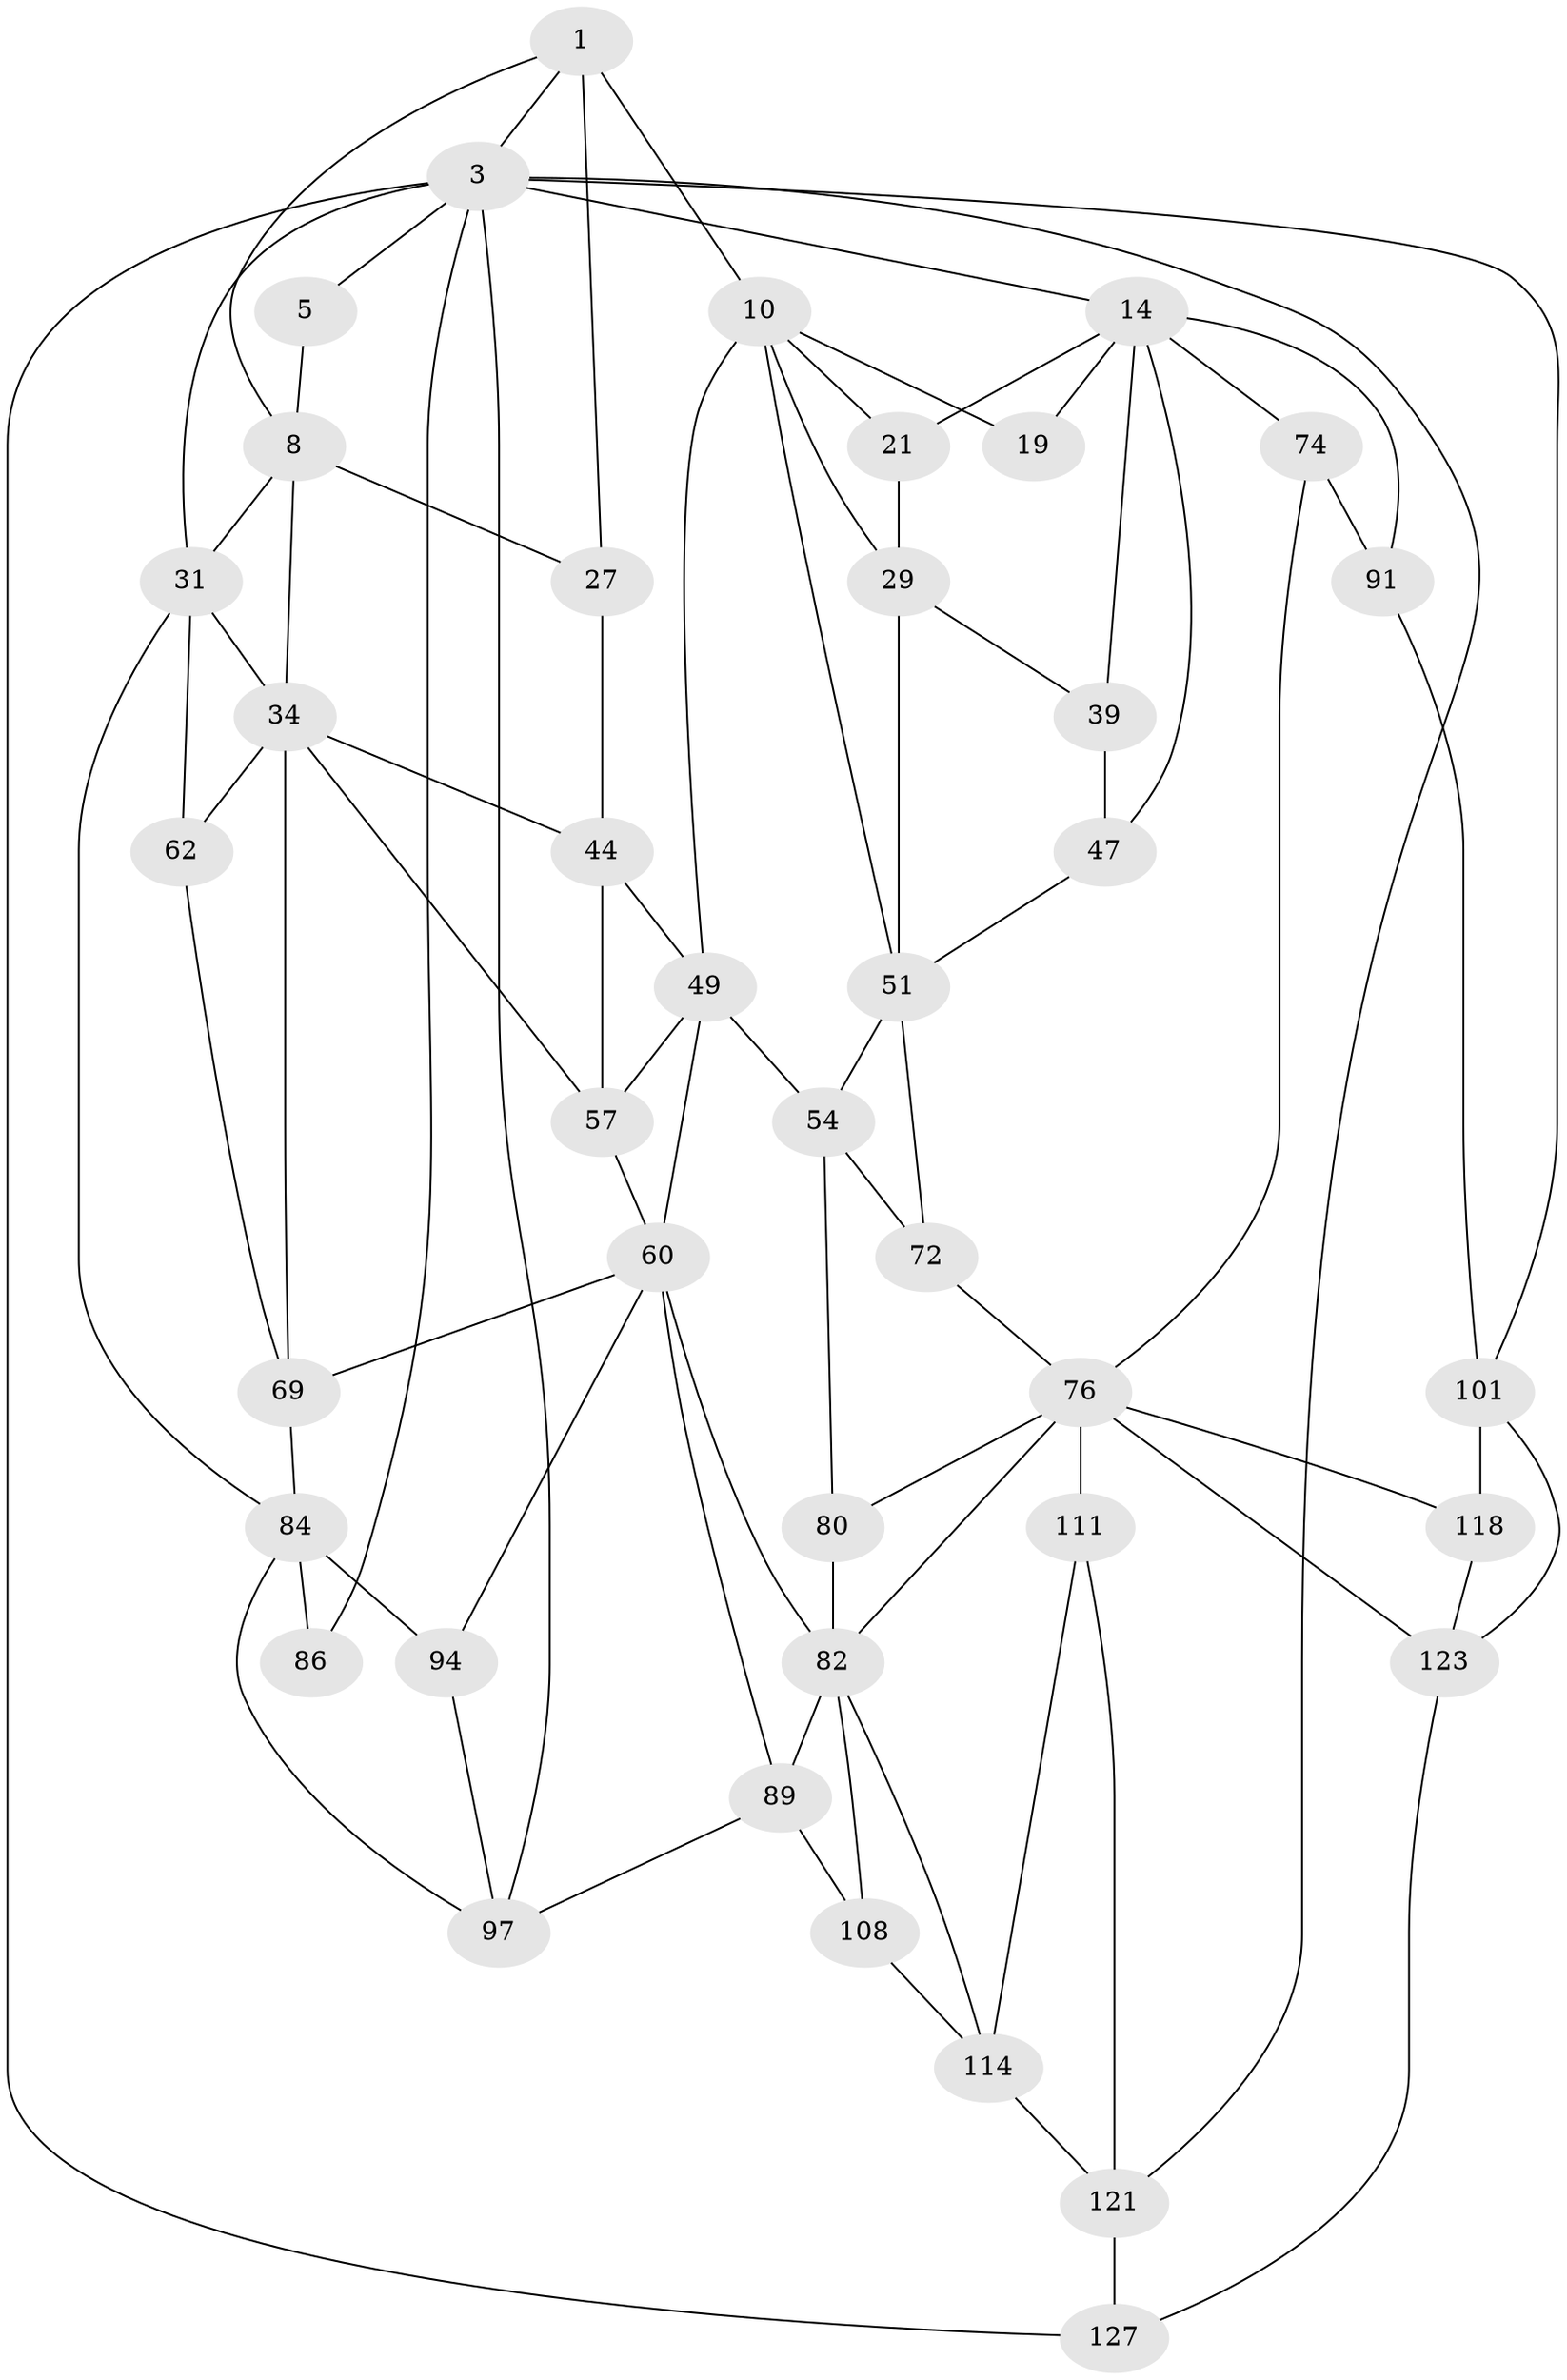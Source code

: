 // original degree distribution, {3: 0.03125, 5: 0.5625, 6: 0.2109375, 4: 0.1953125}
// Generated by graph-tools (version 1.1) at 2025/21/03/04/25 18:21:41]
// undirected, 41 vertices, 84 edges
graph export_dot {
graph [start="1"]
  node [color=gray90,style=filled];
  1 [pos="+0.2229859232309531+0",super="+2+6"];
  3 [pos="+0+0",super="+4+87"];
  5 [pos="+0.16845026338313174+0.025483534668099102"];
  8 [pos="+0.1860825364277711+0.1770163603385726",super="+9+33"];
  10 [pos="+0.5683734274464096+0",super="+25+11"];
  14 [pos="+0.8563946898664543+0",super="+15+20"];
  19 [pos="+0.7392178360257565+0"];
  21 [pos="+0.8637447595525746+0.17209752718468538",super="+22"];
  27 [pos="+0.343063205129838+0.1899604898878995",super="+28"];
  29 [pos="+0.7809279938517271+0.2543193497589763",super="+30+38"];
  31 [pos="+0+0.18903194574225496",super="+32+65"];
  34 [pos="+0.2003324100882458+0.3031972230235488",super="+35"];
  39 [pos="+0.9322553256732572+0.23676092625815875",super="+40"];
  44 [pos="+0.35289943815876584+0.19799487871024035",super="+45"];
  47 [pos="+0.873146517490568+0.39677412670180456"];
  49 [pos="+0.4284585729348973+0.29933190400374454",super="+56+50"];
  51 [pos="+0.6430811618994009+0.34091261115783666",super="+53+52"];
  54 [pos="+0.5894101978388606+0.447565016063433",super="+55+73"];
  57 [pos="+0.22632057015325283+0.3666844369456654",super="+58"];
  60 [pos="+0.31304085719631947+0.396669478982472",super="+66"];
  62 [pos="+0.12839807052767957+0.4337885393605397",super="+64"];
  69 [pos="+0.24133468163673802+0.5602035338321552",super="+79"];
  72 [pos="+0.8060145822410764+0.478619325526776"];
  74 [pos="+0.896814247442438+0.4047436522451753",super="+75"];
  76 [pos="+0.7739927548874173+0.6720592536295785",super="+77+116"];
  80 [pos="+0.59266703284736+0.46599864514069667",super="+81+93"];
  82 [pos="+0.4604241077823236+0.641202834934393",super="+103+83"];
  84 [pos="+0+0.5471835979769327",super="+90+85"];
  86 [pos="+0+1"];
  89 [pos="+0.27357463711275826+0.5710863353842456",super="+95"];
  91 [pos="+1+0.7001231483102393"];
  94 [pos="+0.1267313126982518+0.666869724627206"];
  97 [pos="+0.13276543605059044+0.7300768604850907",super="+98"];
  101 [pos="+1+1",super="+124+102"];
  108 [pos="+0.2359021253984261+0.7862628434908963"];
  111 [pos="+0.5706140638829816+0.8105920434812773",super="+112"];
  114 [pos="+0.4318570455436367+0.7577759553817799",super="+115"];
  118 [pos="+0.8976503990225208+0.8587797495464029",super="+119"];
  121 [pos="+0.2859206651301394+0.9970423394590119",super="+126+122"];
  123 [pos="+0.7235132812723234+0.9124586907895977",super="+125"];
  127 [pos="+0.6791533129508893+1",super="+128"];
  1 -- 10 [weight=2];
  1 -- 3;
  1 -- 8;
  1 -- 27 [weight=2];
  3 -- 5;
  3 -- 31;
  3 -- 97;
  3 -- 101;
  3 -- 86;
  3 -- 127;
  3 -- 14 [weight=2];
  3 -- 121;
  5 -- 8;
  8 -- 31;
  8 -- 34;
  8 -- 27;
  10 -- 19;
  10 -- 21 [weight=2];
  10 -- 49;
  10 -- 51;
  10 -- 29;
  14 -- 39 [weight=2];
  14 -- 74 [weight=2];
  14 -- 47;
  14 -- 19;
  14 -- 21 [weight=2];
  14 -- 91;
  21 -- 29 [weight=2];
  27 -- 44;
  29 -- 51;
  29 -- 39;
  31 -- 84;
  31 -- 34;
  31 -- 62;
  34 -- 44;
  34 -- 69;
  34 -- 57;
  34 -- 62 [weight=2];
  39 -- 47;
  44 -- 57;
  44 -- 49;
  47 -- 51;
  49 -- 60 [weight=2];
  49 -- 54 [weight=2];
  49 -- 57;
  51 -- 72;
  51 -- 54;
  54 -- 72;
  54 -- 80;
  57 -- 60;
  60 -- 69;
  60 -- 89;
  60 -- 94;
  60 -- 82;
  62 -- 69;
  69 -- 84;
  72 -- 76;
  74 -- 91;
  74 -- 76;
  76 -- 111 [weight=3];
  76 -- 123;
  76 -- 118;
  76 -- 82;
  76 -- 80;
  80 -- 82 [weight=2];
  82 -- 108;
  82 -- 114;
  82 -- 89 [weight=3];
  84 -- 94;
  84 -- 97;
  84 -- 86 [weight=2];
  89 -- 97;
  89 -- 108;
  91 -- 101;
  94 -- 97;
  101 -- 118 [weight=2];
  101 -- 123;
  108 -- 114;
  111 -- 114;
  111 -- 121;
  114 -- 121;
  118 -- 123;
  121 -- 127 [weight=2];
  123 -- 127;
}
